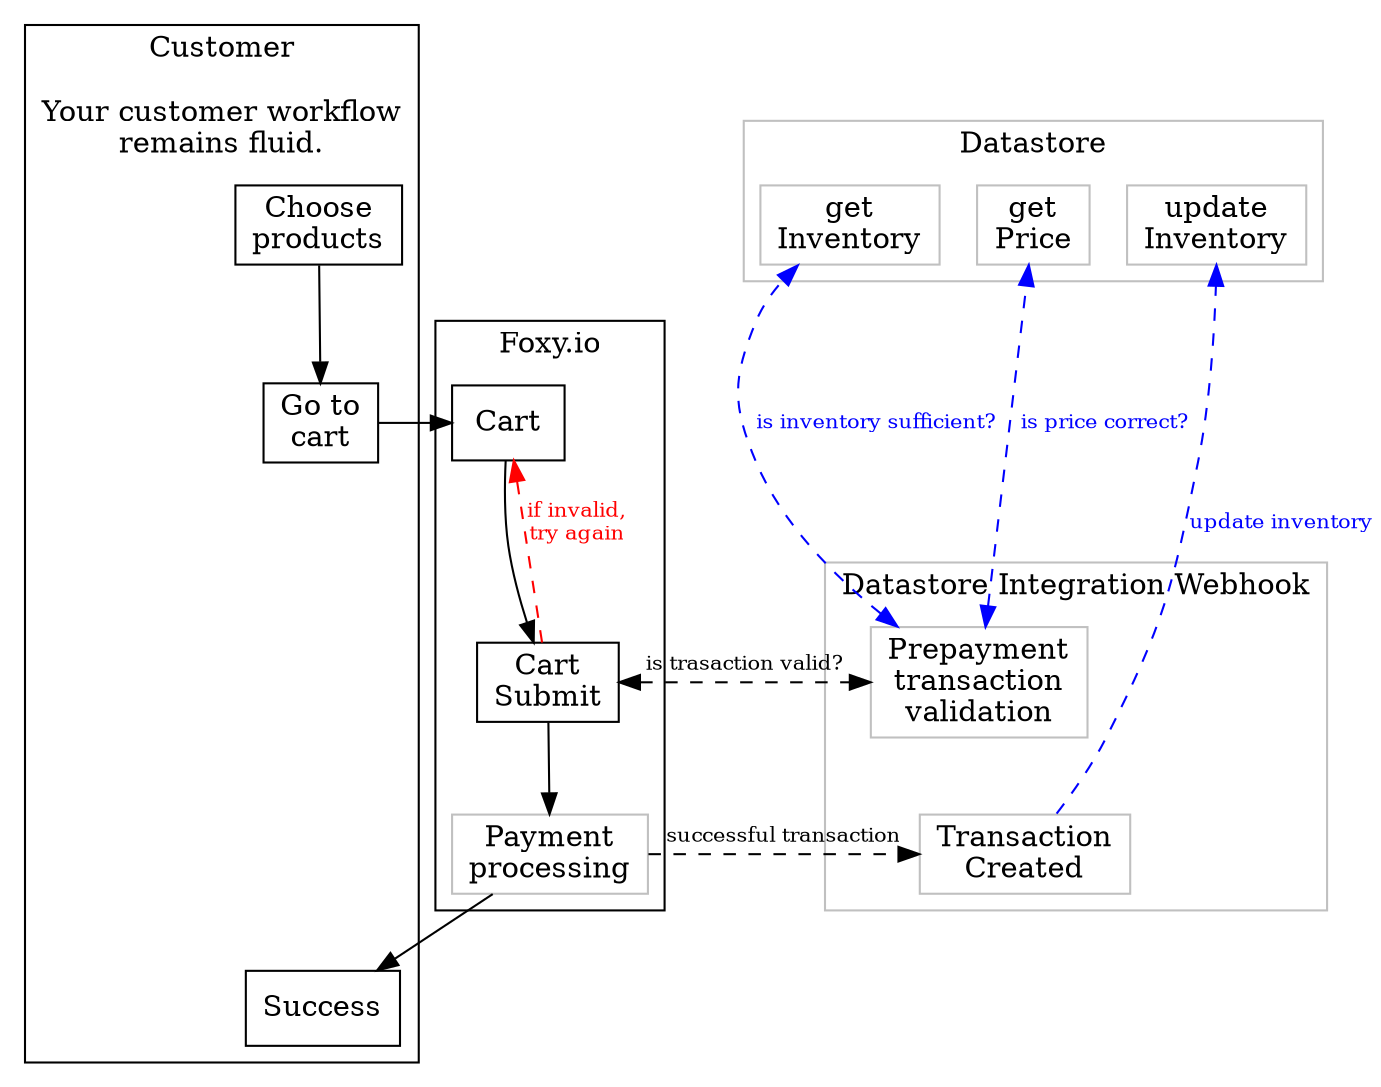 digraph G {
  node [shape = box];
  newrank=true;
  rankdir=TB;
  

  subgraph clusterCustomer {
    label="Customer\n\nYour customer workflow\nremains fluid.";
    chooseProduct[label="Choose\nproducts"];
    goToCart[label="Go to\ncart"];
    success[label="Success"];
    goToCart->success[style=invis];
  }

  subgraph clusterFoxy {
    label="Foxy.io";
    cart[label="Cart"];
    cartSubmit[label="Cart\nSubmit"];
    cartProcess[label="Payment\nprocessing", color="gray"];
  }

  subgraph clusterWebhook {
    label="Datastore Integration Webhook";
    color="gray";
    prepaymentValidation[label="Prepayment\ntransaction\nvalidation", color="gray"];
    transactionCreated[label="Transaction\nCreated", color="gray"];

    prepaymentValidation->transactionCreated[style=invis];
  }

  subgraph clusterDatastore {
    label="Datastore";
    color="gray";
    getInventory[label="get\nInventory", color="gray"];
    getPrice[label="get\nPrice", color="gray"];
    updateInventory[label="update\nInventory", color="gray"];
  }

chooseProduct->goToCart;

goToCart->cart;

cart->cartSubmit;

cartSubmit->prepaymentValidation[dir="both"; label="is trasaction valid?"; style="dashed", fontsize="10px"];

cartSubmit->cartProcess;

cartProcess->transactionCreated[label="successful transaction"; style="dashed", fontsize="10px"];

prepaymentValidation->getPrice[dir="both"; label="is price correct?", style="dashed", color=blue; fontcolor=blue; fontsize="10px"];
prepaymentValidation->getInventory[dir="both"; label="is inventory sufficient?", style="dashed", color=blue; fontcolor=blue; fontsize="10px"];
transactionCreated->updateInventory[label="update inventory", style="dashed", color=blue; fontcolor=blue; fontsize="10px"];

cartProcess->success;
cartSubmit->cart[label="if invalid,\ntry again", fontsize="10px", color="red", style="dashed", fontcolor=red];

{rank=same;
  goToCart; cart;
}

{rank=same;
  cartSubmit; prepaymentValidation;
}

{rank=same;
  cartProcess; transactionCreated;
}

{rank=same;
chooseProduct; getInventory; updateInventory; getPrice
}

}
